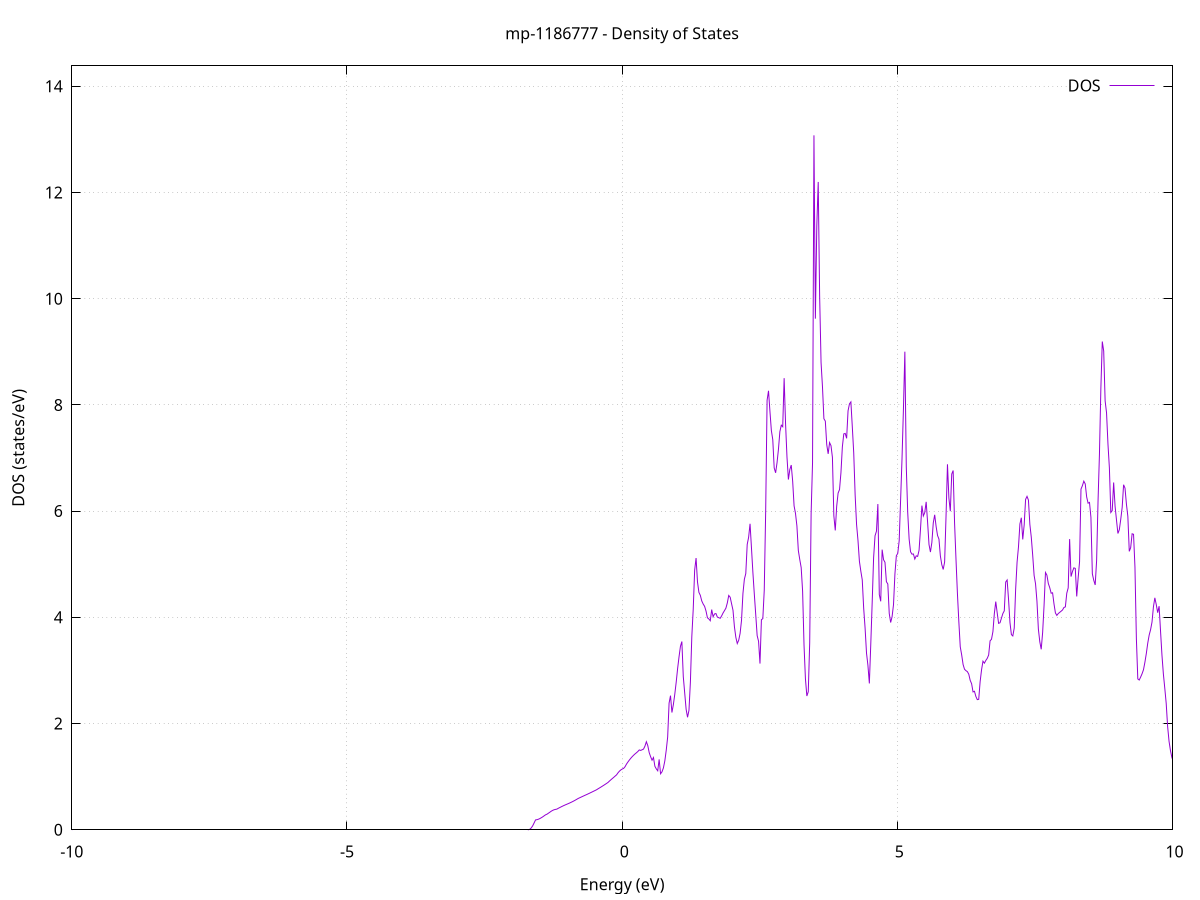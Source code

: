 set title 'mp-1186777 - Density of States'
set xlabel 'Energy (eV)'
set ylabel 'DOS (states/eV)'
set grid
set xrange [-10:10]
set yrange [0:14.383]
set xzeroaxis lt -1
set terminal png size 800,600
set output 'mp-1186777_dos_gnuplot.png'
plot '-' using 1:2 with lines title 'DOS'
-34.632600 0.000000
-34.606800 0.000000
-34.581000 0.000000
-34.555200 0.000000
-34.529400 0.000000
-34.503600 0.000000
-34.477800 0.000000
-34.452000 0.000000
-34.426200 0.000000
-34.400400 0.000000
-34.374500 0.000000
-34.348700 0.000000
-34.322900 0.000000
-34.297100 0.000000
-34.271300 0.000000
-34.245500 0.000000
-34.219700 0.000000
-34.193900 0.000000
-34.168100 0.000000
-34.142300 0.000000
-34.116500 0.000000
-34.090700 0.000000
-34.064900 0.000000
-34.039000 0.000000
-34.013200 0.000000
-33.987400 0.000000
-33.961600 0.000000
-33.935800 0.000000
-33.910000 0.000000
-33.884200 0.000000
-33.858400 0.000000
-33.832600 0.000000
-33.806800 0.000000
-33.781000 0.000000
-33.755200 0.000000
-33.729400 0.000000
-33.703500 0.000000
-33.677700 0.000000
-33.651900 0.000000
-33.626100 0.000000
-33.600300 0.000000
-33.574500 0.000000
-33.548700 0.000000
-33.522900 0.000000
-33.497100 0.000000
-33.471300 0.000000
-33.445500 0.000000
-33.419700 0.000000
-33.393900 0.000000
-33.368000 0.000000
-33.342200 0.000000
-33.316400 0.000000
-33.290600 0.000000
-33.264800 0.000000
-33.239000 0.000000
-33.213200 0.000000
-33.187400 0.000000
-33.161600 0.000000
-33.135800 0.000000
-33.110000 0.000000
-33.084200 0.000000
-33.058400 0.000000
-33.032500 0.000000
-33.006700 0.000000
-32.980900 0.000000
-32.955100 0.000000
-32.929300 0.000000
-32.903500 0.000000
-32.877700 0.000000
-32.851900 0.000000
-32.826100 0.000000
-32.800300 0.000000
-32.774500 0.000000
-32.748700 0.000000
-32.722900 0.000000
-32.697000 0.000000
-32.671200 0.000000
-32.645400 0.000000
-32.619600 0.000000
-32.593800 0.000000
-32.568000 0.000000
-32.542200 0.000000
-32.516400 0.000000
-32.490600 0.000000
-32.464800 0.000000
-32.439000 0.000000
-32.413200 0.000000
-32.387400 0.000000
-32.361500 0.000000
-32.335700 0.000000
-32.309900 0.000000
-32.284100 0.000000
-32.258300 0.000000
-32.232500 0.000000
-32.206700 0.000000
-32.180900 0.000000
-32.155100 0.000000
-32.129300 0.000000
-32.103500 0.000000
-32.077700 0.000000
-32.051900 0.000000
-32.026000 0.000000
-32.000200 0.000000
-31.974400 0.000000
-31.948600 0.000000
-31.922800 0.000000
-31.897000 0.000000
-31.871200 0.000000
-31.845400 0.000000
-31.819600 0.000000
-31.793800 0.000000
-31.768000 0.000000
-31.742200 0.000000
-31.716400 0.000000
-31.690500 0.000000
-31.664700 0.000000
-31.638900 0.000000
-31.613100 0.000000
-31.587300 0.000000
-31.561500 0.000000
-31.535700 0.000000
-31.509900 0.000000
-31.484100 0.000000
-31.458300 0.000000
-31.432500 0.000000
-31.406700 0.000000
-31.380900 0.000000
-31.355000 0.000000
-31.329200 0.000000
-31.303400 0.000000
-31.277600 0.000000
-31.251800 0.000000
-31.226000 0.000000
-31.200200 0.000000
-31.174400 0.000000
-31.148600 0.000000
-31.122800 0.000000
-31.097000 0.000000
-31.071200 0.000000
-31.045400 0.000000
-31.019500 0.000000
-30.993700 0.000000
-30.967900 0.000000
-30.942100 0.000000
-30.916300 0.000000
-30.890500 0.000000
-30.864700 0.000000
-30.838900 0.000000
-30.813100 0.000000
-30.787300 0.000000
-30.761500 0.000000
-30.735700 0.000000
-30.709900 0.000000
-30.684000 0.000000
-30.658200 0.000000
-30.632400 0.000000
-30.606600 0.000000
-30.580800 0.000000
-30.555000 0.000000
-30.529200 0.000000
-30.503400 0.000000
-30.477600 0.000000
-30.451800 0.000000
-30.426000 0.000000
-30.400200 0.000000
-30.374400 0.000000
-30.348500 0.000000
-30.322700 0.000000
-30.296900 0.000000
-30.271100 0.000000
-30.245300 0.000000
-30.219500 0.000000
-30.193700 0.000000
-30.167900 0.000000
-30.142100 0.000000
-30.116300 0.000000
-30.090500 0.000000
-30.064700 0.000000
-30.038900 0.000000
-30.013000 0.000000
-29.987200 0.000000
-29.961400 0.000000
-29.935600 0.000000
-29.909800 0.000000
-29.884000 0.000000
-29.858200 0.000000
-29.832400 0.000000
-29.806600 0.000000
-29.780800 0.000000
-29.755000 0.000000
-29.729200 0.000000
-29.703400 0.000000
-29.677500 0.000000
-29.651700 0.000000
-29.625900 0.000000
-29.600100 0.000000
-29.574300 0.000000
-29.548500 0.000000
-29.522700 0.000000
-29.496900 0.000000
-29.471100 0.000000
-29.445300 0.000000
-29.419500 0.000000
-29.393700 0.000000
-29.367900 0.000000
-29.342000 0.000000
-29.316200 0.000000
-29.290400 0.000000
-29.264600 0.000000
-29.238800 0.000000
-29.213000 0.000000
-29.187200 0.000000
-29.161400 0.000000
-29.135600 0.000000
-29.109800 0.000000
-29.084000 0.000000
-29.058200 0.000000
-29.032400 0.000000
-29.006500 0.000000
-28.980700 0.000000
-28.954900 0.000000
-28.929100 0.000000
-28.903300 0.000000
-28.877500 0.000000
-28.851700 0.000000
-28.825900 0.000000
-28.800100 0.000000
-28.774300 0.000000
-28.748500 0.000000
-28.722700 0.000000
-28.696900 0.000000
-28.671000 0.000000
-28.645200 0.000000
-28.619400 0.000000
-28.593600 0.000000
-28.567800 0.000000
-28.542000 0.000000
-28.516200 0.000000
-28.490400 0.000000
-28.464600 0.000000
-28.438800 0.000000
-28.413000 0.000000
-28.387200 0.000000
-28.361400 0.000000
-28.335500 0.000000
-28.309700 0.000000
-28.283900 0.000000
-28.258100 0.000000
-28.232300 0.000000
-28.206500 0.000000
-28.180700 0.000000
-28.154900 0.000000
-28.129100 0.000000
-28.103300 0.000000
-28.077500 0.000000
-28.051700 0.000000
-28.025900 0.000000
-28.000000 0.000000
-27.974200 0.000000
-27.948400 0.000000
-27.922600 0.000000
-27.896800 0.000000
-27.871000 0.000000
-27.845200 0.000000
-27.819400 0.000000
-27.793600 0.000000
-27.767800 0.000000
-27.742000 0.000000
-27.716200 0.000000
-27.690400 0.000000
-27.664500 0.000000
-27.638700 0.000000
-27.612900 0.000000
-27.587100 0.000000
-27.561300 0.000000
-27.535500 0.000000
-27.509700 0.000000
-27.483900 0.000000
-27.458100 0.000000
-27.432300 0.000000
-27.406500 0.000000
-27.380700 0.000000
-27.354900 0.000000
-27.329000 0.000000
-27.303200 0.000000
-27.277400 0.000000
-27.251600 0.000000
-27.225800 0.000000
-27.200000 0.000000
-27.174200 0.000000
-27.148400 0.000000
-27.122600 0.000000
-27.096800 0.000000
-27.071000 0.000000
-27.045200 0.000000
-27.019400 0.000000
-26.993500 0.000000
-26.967700 0.000000
-26.941900 0.000000
-26.916100 0.000000
-26.890300 0.000000
-26.864500 0.000000
-26.838700 0.000000
-26.812900 0.000000
-26.787100 0.000000
-26.761300 0.000000
-26.735500 0.000000
-26.709700 0.000000
-26.683900 0.000000
-26.658000 0.000000
-26.632200 0.000000
-26.606400 0.000000
-26.580600 0.000000
-26.554800 0.000000
-26.529000 0.000000
-26.503200 0.000000
-26.477400 0.000000
-26.451600 0.000000
-26.425800 0.000000
-26.400000 0.000000
-26.374200 0.000000
-26.348400 0.000000
-26.322500 0.000000
-26.296700 0.000000
-26.270900 0.000000
-26.245100 0.000000
-26.219300 0.000000
-26.193500 0.000000
-26.167700 0.000000
-26.141900 0.000000
-26.116100 0.000000
-26.090300 0.000000
-26.064500 0.000000
-26.038700 0.000000
-26.012900 0.000000
-25.987000 0.000000
-25.961200 0.000000
-25.935400 0.000000
-25.909600 0.000000
-25.883800 0.000000
-25.858000 0.000000
-25.832200 0.000000
-25.806400 0.000000
-25.780600 0.000000
-25.754800 0.000000
-25.729000 0.000000
-25.703200 0.000000
-25.677400 0.000000
-25.651500 0.000000
-25.625700 0.000000
-25.599900 0.000000
-25.574100 0.000000
-25.548300 0.000000
-25.522500 0.000000
-25.496700 0.000000
-25.470900 0.000000
-25.445100 0.000000
-25.419300 0.000000
-25.393500 0.000000
-25.367700 0.000000
-25.341900 0.000000
-25.316000 0.000000
-25.290200 0.000000
-25.264400 0.000000
-25.238600 0.000000
-25.212800 0.000000
-25.187000 0.000000
-25.161200 0.000000
-25.135400 0.000000
-25.109600 0.000000
-25.083800 0.000000
-25.058000 0.000000
-25.032200 0.000000
-25.006400 0.000000
-24.980500 0.000000
-24.954700 0.000000
-24.928900 0.000000
-24.903100 0.000000
-24.877300 0.000000
-24.851500 0.000000
-24.825700 0.000000
-24.799900 0.000000
-24.774100 0.000000
-24.748300 0.000000
-24.722500 0.000000
-24.696700 0.000000
-24.670900 0.000000
-24.645100 0.000000
-24.619200 0.000000
-24.593400 0.000000
-24.567600 0.000000
-24.541800 0.000000
-24.516000 0.000000
-24.490200 0.000000
-24.464400 0.000000
-24.438600 0.000000
-24.412800 0.000000
-24.387000 0.000000
-24.361200 0.000000
-24.335400 0.000000
-24.309600 0.000000
-24.283700 0.000000
-24.257900 0.000000
-24.232100 0.000000
-24.206300 0.000000
-24.180500 0.000000
-24.154700 0.000000
-24.128900 0.000000
-24.103100 0.000000
-24.077300 0.000000
-24.051500 0.000000
-24.025700 0.000000
-23.999900 0.000000
-23.974100 0.000000
-23.948200 0.000000
-23.922400 0.000000
-23.896600 0.000000
-23.870800 0.000000
-23.845000 0.000000
-23.819200 0.000000
-23.793400 0.000000
-23.767600 0.000000
-23.741800 0.000000
-23.716000 0.000000
-23.690200 0.000000
-23.664400 0.000000
-23.638600 0.000000
-23.612700 0.000000
-23.586900 0.000000
-23.561100 0.000000
-23.535300 0.000000
-23.509500 0.000000
-23.483700 0.000000
-23.457900 0.000000
-23.432100 0.000000
-23.406300 0.000000
-23.380500 0.000000
-23.354700 0.000000
-23.328900 0.000000
-23.303100 0.000000
-23.277200 0.000000
-23.251400 0.000000
-23.225600 0.000000
-23.199800 0.000000
-23.174000 0.000000
-23.148200 0.000000
-23.122400 0.000000
-23.096600 0.000000
-23.070800 0.000000
-23.045000 0.000000
-23.019200 0.000000
-22.993400 0.000000
-22.967600 0.000000
-22.941700 0.000000
-22.915900 0.000000
-22.890100 0.000000
-22.864300 0.000000
-22.838500 0.000000
-22.812700 0.000000
-22.786900 0.000000
-22.761100 0.000000
-22.735300 0.000000
-22.709500 0.000000
-22.683700 0.000000
-22.657900 0.000000
-22.632100 0.000000
-22.606200 0.000000
-22.580400 0.000000
-22.554600 0.000000
-22.528800 0.000000
-22.503000 0.000000
-22.477200 0.000000
-22.451400 0.000000
-22.425600 0.000000
-22.399800 0.000000
-22.374000 0.000000
-22.348200 0.000000
-22.322400 0.000000
-22.296600 0.000000
-22.270700 0.000000
-22.244900 0.000000
-22.219100 0.000000
-22.193300 0.000000
-22.167500 0.000000
-22.141700 0.000000
-22.115900 0.000000
-22.090100 0.000000
-22.064300 0.000000
-22.038500 0.000000
-22.012700 0.000000
-21.986900 0.000000
-21.961100 0.000000
-21.935200 0.000000
-21.909400 0.000000
-21.883600 0.000000
-21.857800 0.000000
-21.832000 0.000000
-21.806200 0.000000
-21.780400 0.000000
-21.754600 0.000000
-21.728800 0.000000
-21.703000 0.000000
-21.677200 0.000000
-21.651400 0.000000
-21.625600 0.000000
-21.599700 0.000000
-21.573900 0.000000
-21.548100 0.000000
-21.522300 0.000000
-21.496500 0.000000
-21.470700 0.000000
-21.444900 0.000000
-21.419100 0.000000
-21.393300 0.000000
-21.367500 0.000000
-21.341700 0.000000
-21.315900 0.000000
-21.290100 0.000000
-21.264200 0.000000
-21.238400 0.000000
-21.212600 0.000000
-21.186800 0.000000
-21.161000 0.000000
-21.135200 0.000000
-21.109400 0.000000
-21.083600 0.000000
-21.057800 0.000000
-21.032000 0.000000
-21.006200 0.000000
-20.980400 0.000000
-20.954600 0.000000
-20.928700 0.000000
-20.902900 0.000000
-20.877100 0.000000
-20.851300 0.000000
-20.825500 0.000000
-20.799700 0.000000
-20.773900 0.000000
-20.748100 0.000000
-20.722300 0.000000
-20.696500 0.000000
-20.670700 0.000000
-20.644900 0.000000
-20.619100 0.000000
-20.593200 0.000000
-20.567400 0.000000
-20.541600 0.000000
-20.515800 0.000000
-20.490000 0.000000
-20.464200 0.000000
-20.438400 0.000000
-20.412600 0.000000
-20.386800 0.000000
-20.361000 0.000000
-20.335200 0.000000
-20.309400 0.000000
-20.283600 0.000000
-20.257700 0.000000
-20.231900 0.000000
-20.206100 0.000000
-20.180300 0.000000
-20.154500 0.000000
-20.128700 0.000000
-20.102900 0.000000
-20.077100 8.026100
-20.051300 17.445600
-20.025500 57.428400
-19.999700 54.408000
-19.973900 58.344900
-19.948100 42.670300
-19.922200 25.715100
-19.896400 41.501400
-19.870600 44.268000
-19.844800 30.773600
-19.819000 46.140200
-19.793200 36.697100
-19.767400 54.448000
-19.741600 39.353200
-19.715800 51.123700
-19.690000 52.751200
-19.664200 13.462900
-19.638400 0.000000
-19.612600 0.000000
-19.586700 0.000000
-19.560900 0.000000
-19.535100 0.000000
-19.509300 0.000000
-19.483500 0.000000
-19.457700 0.000000
-19.431900 0.000000
-19.406100 0.000000
-19.380300 0.000000
-19.354500 0.000000
-19.328700 0.000000
-19.302900 0.000000
-19.277100 0.000000
-19.251200 0.000000
-19.225400 0.000000
-19.199600 0.000000
-19.173800 0.000000
-19.148000 0.000000
-19.122200 0.000000
-19.096400 0.000000
-19.070600 0.000000
-19.044800 0.000000
-19.019000 0.000000
-18.993200 0.000000
-18.967400 0.000000
-18.941600 0.000000
-18.915700 0.000000
-18.889900 0.000000
-18.864100 0.000000
-18.838300 0.000000
-18.812500 0.000000
-18.786700 0.000000
-18.760900 0.000000
-18.735100 0.000000
-18.709300 0.000000
-18.683500 0.000000
-18.657700 0.000000
-18.631900 0.000000
-18.606100 0.000000
-18.580200 0.000000
-18.554400 0.000000
-18.528600 0.000000
-18.502800 0.000000
-18.477000 0.000000
-18.451200 0.000000
-18.425400 0.000000
-18.399600 0.000000
-18.373800 0.000000
-18.348000 0.000000
-18.322200 0.000000
-18.296400 0.000000
-18.270600 0.000000
-18.244700 0.000000
-18.218900 0.000000
-18.193100 0.000000
-18.167300 0.000000
-18.141500 0.000000
-18.115700 0.000000
-18.089900 0.000000
-18.064100 0.000000
-18.038300 0.000000
-18.012500 0.000000
-17.986700 0.000000
-17.960900 0.000000
-17.935100 0.000000
-17.909200 0.000000
-17.883400 0.000000
-17.857600 0.000000
-17.831800 0.000000
-17.806000 0.000000
-17.780200 0.000000
-17.754400 0.000000
-17.728600 0.000000
-17.702800 0.000000
-17.677000 0.000000
-17.651200 0.000000
-17.625400 0.000000
-17.599600 0.000000
-17.573700 0.000000
-17.547900 0.000000
-17.522100 0.000000
-17.496300 0.000000
-17.470500 0.000000
-17.444700 0.000000
-17.418900 0.000000
-17.393100 0.000000
-17.367300 0.000000
-17.341500 0.000000
-17.315700 0.000000
-17.289900 0.000000
-17.264100 0.000000
-17.238200 0.000000
-17.212400 0.000000
-17.186600 0.000000
-17.160800 0.000000
-17.135000 0.000000
-17.109200 0.000000
-17.083400 0.000000
-17.057600 0.000000
-17.031800 0.000000
-17.006000 0.000000
-16.980200 0.000000
-16.954400 0.000000
-16.928600 0.000000
-16.902700 0.000000
-16.876900 0.000000
-16.851100 0.000000
-16.825300 0.000000
-16.799500 0.000000
-16.773700 0.000000
-16.747900 0.000000
-16.722100 0.000000
-16.696300 0.000000
-16.670500 0.000000
-16.644700 0.000000
-16.618900 0.000000
-16.593100 0.000000
-16.567200 0.000000
-16.541400 0.000000
-16.515600 0.000000
-16.489800 0.000000
-16.464000 0.000000
-16.438200 0.000000
-16.412400 0.000000
-16.386600 0.000000
-16.360800 0.000000
-16.335000 0.000000
-16.309200 0.000000
-16.283400 0.000000
-16.257600 0.000000
-16.231700 0.000000
-16.205900 0.000000
-16.180100 0.000000
-16.154300 0.000000
-16.128500 0.000000
-16.102700 0.000000
-16.076900 0.000000
-16.051100 0.000000
-16.025300 0.000000
-15.999500 0.000000
-15.973700 0.000000
-15.947900 0.000000
-15.922100 0.000000
-15.896200 0.000000
-15.870400 0.000000
-15.844600 0.000000
-15.818800 0.000000
-15.793000 0.000000
-15.767200 0.000000
-15.741400 0.000000
-15.715600 0.000000
-15.689800 0.000000
-15.664000 0.000000
-15.638200 0.000000
-15.612400 0.000000
-15.586600 0.000000
-15.560700 0.000000
-15.534900 0.000000
-15.509100 0.000000
-15.483300 0.000000
-15.457500 0.000000
-15.431700 0.000000
-15.405900 0.000000
-15.380100 0.000000
-15.354300 0.000000
-15.328500 0.000000
-15.302700 0.000000
-15.276900 0.000000
-15.251100 0.000000
-15.225200 0.000000
-15.199400 0.000000
-15.173600 0.000000
-15.147800 0.000000
-15.122000 0.000000
-15.096200 0.000000
-15.070400 0.000000
-15.044600 0.000000
-15.018800 0.000000
-14.993000 0.000000
-14.967200 0.000000
-14.941400 0.000000
-14.915600 0.000000
-14.889700 0.000000
-14.863900 0.000000
-14.838100 0.000000
-14.812300 0.000000
-14.786500 0.000000
-14.760700 0.000000
-14.734900 0.000000
-14.709100 0.000000
-14.683300 0.000000
-14.657500 0.000000
-14.631700 0.000000
-14.605900 0.000000
-14.580100 0.000000
-14.554200 0.000000
-14.528400 0.000000
-14.502600 0.000000
-14.476800 0.000000
-14.451000 189.300500
-14.425200 0.000000
-14.399400 0.000000
-14.373600 0.000000
-14.347800 0.000000
-14.322000 0.000000
-14.296200 0.000000
-14.270400 0.000000
-14.244600 0.000000
-14.218700 0.000000
-14.192900 0.000000
-14.167100 0.000000
-14.141300 0.000000
-14.115500 0.000000
-14.089700 0.000000
-14.063900 0.000000
-14.038100 0.000000
-14.012300 0.000000
-13.986500 0.000000
-13.960700 0.000000
-13.934900 0.000000
-13.909100 0.000000
-13.883200 0.000000
-13.857400 0.000000
-13.831600 0.000000
-13.805800 0.000000
-13.780000 0.000000
-13.754200 0.000000
-13.728400 0.000000
-13.702600 0.000000
-13.676800 0.000000
-13.651000 0.000000
-13.625200 0.000000
-13.599400 0.000000
-13.573600 0.000000
-13.547700 0.000000
-13.521900 0.000000
-13.496100 0.000000
-13.470300 0.000000
-13.444500 0.000000
-13.418700 0.000000
-13.392900 0.000000
-13.367100 0.000000
-13.341300 0.000000
-13.315500 0.000000
-13.289700 0.000000
-13.263900 0.000000
-13.238100 0.000000
-13.212200 0.000000
-13.186400 0.000000
-13.160600 0.000000
-13.134800 0.000000
-13.109000 0.000000
-13.083200 0.000000
-13.057400 0.000000
-13.031600 0.000000
-13.005800 0.000000
-12.980000 0.000000
-12.954200 0.000000
-12.928400 0.000000
-12.902600 0.000000
-12.876700 0.000000
-12.850900 0.000000
-12.825100 0.000000
-12.799300 0.000000
-12.773500 0.000000
-12.747700 0.000000
-12.721900 0.000000
-12.696100 0.000000
-12.670300 0.000000
-12.644500 0.000000
-12.618700 0.000000
-12.592900 0.000000
-12.567100 0.000000
-12.541200 0.000000
-12.515400 0.000000
-12.489600 0.000000
-12.463800 0.000000
-12.438000 0.000000
-12.412200 0.000000
-12.386400 0.000000
-12.360600 0.000000
-12.334800 0.000000
-12.309000 0.000000
-12.283200 0.000000
-12.257400 0.000000
-12.231600 0.000000
-12.205700 0.000000
-12.179900 0.000000
-12.154100 0.000000
-12.128300 0.000000
-12.102500 0.000000
-12.076700 0.000000
-12.050900 0.000000
-12.025100 0.000000
-11.999300 0.000000
-11.973500 0.000000
-11.947700 0.000000
-11.921900 0.000000
-11.896100 0.000000
-11.870200 0.000000
-11.844400 0.000000
-11.818600 0.000000
-11.792800 0.000000
-11.767000 0.000000
-11.741200 0.000000
-11.715400 0.000000
-11.689600 0.000000
-11.663800 0.000000
-11.638000 0.000000
-11.612200 0.000000
-11.586400 0.000000
-11.560600 0.000000
-11.534700 0.000000
-11.508900 0.000000
-11.483100 0.000000
-11.457300 0.000000
-11.431500 0.000000
-11.405700 0.000000
-11.379900 0.000000
-11.354100 0.000000
-11.328300 0.000000
-11.302500 0.000000
-11.276700 0.000000
-11.250900 0.000000
-11.225100 0.000000
-11.199200 0.000000
-11.173400 0.000000
-11.147600 0.000000
-11.121800 0.000000
-11.096000 0.000000
-11.070200 0.000000
-11.044400 0.000000
-11.018600 0.000000
-10.992800 0.000000
-10.967000 0.000000
-10.941200 0.000000
-10.915400 0.000000
-10.889600 0.000000
-10.863700 0.000000
-10.837900 0.000000
-10.812100 0.000000
-10.786300 0.000000
-10.760500 0.000000
-10.734700 0.000000
-10.708900 0.000000
-10.683100 0.000000
-10.657300 0.000000
-10.631500 0.000000
-10.605700 0.000000
-10.579900 0.000000
-10.554100 0.000000
-10.528200 0.000000
-10.502400 0.000000
-10.476600 0.000000
-10.450800 0.000000
-10.425000 0.000000
-10.399200 0.000000
-10.373400 0.000000
-10.347600 0.000000
-10.321800 0.000000
-10.296000 0.000000
-10.270200 0.000000
-10.244400 0.000000
-10.218600 0.000000
-10.192700 0.000000
-10.166900 0.000000
-10.141100 0.000000
-10.115300 0.000000
-10.089500 0.000000
-10.063700 0.000000
-10.037900 0.000000
-10.012100 0.000000
-9.986300 0.000000
-9.960500 0.000000
-9.934700 0.000000
-9.908900 0.000000
-9.883100 0.000000
-9.857200 0.000000
-9.831400 0.000000
-9.805600 0.000000
-9.779800 0.000000
-9.754000 0.000000
-9.728200 0.000000
-9.702400 0.000000
-9.676600 0.000000
-9.650800 0.000000
-9.625000 0.000000
-9.599200 0.000000
-9.573400 0.000000
-9.547600 0.000000
-9.521700 0.000000
-9.495900 0.000000
-9.470100 0.000000
-9.444300 0.000000
-9.418500 0.000000
-9.392700 0.000000
-9.366900 0.000000
-9.341100 0.000000
-9.315300 0.000000
-9.289500 0.000000
-9.263700 0.000000
-9.237900 0.000000
-9.212100 0.000000
-9.186200 0.000000
-9.160400 0.000000
-9.134600 0.000000
-9.108800 0.000000
-9.083000 0.000000
-9.057200 0.000000
-9.031400 0.000000
-9.005600 0.000000
-8.979800 0.000000
-8.954000 0.000000
-8.928200 0.000000
-8.902400 0.000000
-8.876600 0.000000
-8.850700 0.000000
-8.824900 0.000000
-8.799100 0.000000
-8.773300 0.000000
-8.747500 0.000000
-8.721700 0.000000
-8.695900 0.000000
-8.670100 0.000000
-8.644300 0.000000
-8.618500 0.000000
-8.592700 0.000000
-8.566900 0.000000
-8.541100 0.000000
-8.515200 0.000000
-8.489400 0.000000
-8.463600 0.000000
-8.437800 0.000000
-8.412000 0.000000
-8.386200 0.000000
-8.360400 0.000000
-8.334600 0.000000
-8.308800 0.000000
-8.283000 0.000000
-8.257200 0.000000
-8.231400 0.000000
-8.205600 0.000000
-8.179700 0.000000
-8.153900 0.000000
-8.128100 0.000000
-8.102300 0.000000
-8.076500 0.000000
-8.050700 0.000000
-8.024900 0.000000
-7.999100 0.000000
-7.973300 0.000000
-7.947500 0.000000
-7.921700 0.000000
-7.895900 0.000000
-7.870100 0.000000
-7.844200 0.000000
-7.818400 0.000000
-7.792600 0.000000
-7.766800 0.000000
-7.741000 0.000000
-7.715200 0.000000
-7.689400 0.000000
-7.663600 0.000000
-7.637800 0.000000
-7.612000 0.000000
-7.586200 0.000000
-7.560400 0.000000
-7.534600 0.000000
-7.508700 0.000000
-7.482900 0.000000
-7.457100 0.000000
-7.431300 0.000000
-7.405500 0.000000
-7.379700 0.000000
-7.353900 0.000000
-7.328100 0.000000
-7.302300 0.000000
-7.276500 0.000000
-7.250700 0.000000
-7.224900 0.000000
-7.199100 0.000000
-7.173200 0.000000
-7.147400 0.000000
-7.121600 0.000000
-7.095800 0.000000
-7.070000 0.000000
-7.044200 0.000000
-7.018400 0.000000
-6.992600 0.000000
-6.966800 0.000000
-6.941000 0.000000
-6.915200 0.000000
-6.889400 0.000000
-6.863600 0.000000
-6.837700 0.000000
-6.811900 0.000000
-6.786100 0.000000
-6.760300 0.000000
-6.734500 0.000000
-6.708700 0.000000
-6.682900 0.000000
-6.657100 0.000000
-6.631300 0.000000
-6.605500 0.000000
-6.579700 0.000000
-6.553900 0.000000
-6.528100 0.000000
-6.502200 0.000000
-6.476400 0.000000
-6.450600 0.000000
-6.424800 0.000000
-6.399000 0.000000
-6.373200 0.000000
-6.347400 0.000000
-6.321600 0.000000
-6.295800 0.000000
-6.270000 0.000000
-6.244200 0.000000
-6.218400 0.000000
-6.192600 0.000000
-6.166700 0.000000
-6.140900 0.000000
-6.115100 0.000000
-6.089300 0.000000
-6.063500 0.000000
-6.037700 0.000000
-6.011900 0.000000
-5.986100 0.000000
-5.960300 0.000000
-5.934500 0.000000
-5.908700 0.000000
-5.882900 0.000000
-5.857100 0.000000
-5.831200 0.000000
-5.805400 0.000000
-5.779600 0.000000
-5.753800 0.000000
-5.728000 0.000000
-5.702200 0.000000
-5.676400 0.000000
-5.650600 0.000000
-5.624800 0.000000
-5.599000 0.000000
-5.573200 0.000000
-5.547400 0.000000
-5.521600 0.000000
-5.495800 0.000000
-5.469900 0.000000
-5.444100 0.000000
-5.418300 0.000000
-5.392500 0.000000
-5.366700 0.000000
-5.340900 0.000000
-5.315100 0.000000
-5.289300 0.000000
-5.263500 0.000000
-5.237700 0.000000
-5.211900 0.000000
-5.186100 0.000000
-5.160300 0.000000
-5.134400 0.000000
-5.108600 0.000000
-5.082800 0.000000
-5.057000 0.000000
-5.031200 0.000000
-5.005400 0.000000
-4.979600 0.000000
-4.953800 0.000000
-4.928000 0.000000
-4.902200 0.000000
-4.876400 0.000000
-4.850600 0.000000
-4.824800 0.000000
-4.798900 0.000000
-4.773100 0.000000
-4.747300 0.000000
-4.721500 0.000000
-4.695700 0.000000
-4.669900 0.000000
-4.644100 0.000000
-4.618300 0.000000
-4.592500 0.000000
-4.566700 0.000000
-4.540900 0.000000
-4.515100 0.000000
-4.489300 0.000000
-4.463400 0.000000
-4.437600 0.000000
-4.411800 0.000000
-4.386000 0.000000
-4.360200 0.000000
-4.334400 0.000000
-4.308600 0.000000
-4.282800 0.000000
-4.257000 0.000000
-4.231200 0.000000
-4.205400 0.000000
-4.179600 0.000000
-4.153800 0.000000
-4.127900 0.000000
-4.102100 0.000000
-4.076300 0.000000
-4.050500 0.000000
-4.024700 0.000000
-3.998900 0.000000
-3.973100 0.000000
-3.947300 0.000000
-3.921500 0.000000
-3.895700 0.000000
-3.869900 0.000000
-3.844100 0.000000
-3.818300 0.000000
-3.792400 0.000000
-3.766600 0.000000
-3.740800 0.000000
-3.715000 0.000000
-3.689200 0.000000
-3.663400 0.000000
-3.637600 0.000000
-3.611800 0.000000
-3.586000 0.000000
-3.560200 0.000000
-3.534400 0.000000
-3.508600 0.000000
-3.482800 0.000000
-3.456900 0.000000
-3.431100 0.000000
-3.405300 0.000000
-3.379500 0.000000
-3.353700 0.000000
-3.327900 0.000000
-3.302100 0.000000
-3.276300 0.000000
-3.250500 0.000000
-3.224700 0.000000
-3.198900 0.000000
-3.173100 0.000000
-3.147300 0.000000
-3.121400 0.000000
-3.095600 0.000000
-3.069800 0.000000
-3.044000 0.000000
-3.018200 0.000000
-2.992400 0.000000
-2.966600 0.000000
-2.940800 0.000000
-2.915000 0.000000
-2.889200 0.000000
-2.863400 0.000000
-2.837600 0.000000
-2.811800 0.000000
-2.785900 0.000000
-2.760100 0.000000
-2.734300 0.000000
-2.708500 0.000000
-2.682700 0.000000
-2.656900 0.000000
-2.631100 0.000000
-2.605300 0.000000
-2.579500 0.000000
-2.553700 0.000000
-2.527900 0.000000
-2.502100 0.000000
-2.476300 0.000000
-2.450400 0.000000
-2.424600 0.000000
-2.398800 0.000000
-2.373000 0.000000
-2.347200 0.000000
-2.321400 0.000000
-2.295600 0.000000
-2.269800 0.000000
-2.244000 0.000000
-2.218200 0.000000
-2.192400 0.000000
-2.166600 0.000000
-2.140800 0.000000
-2.114900 0.000000
-2.089100 0.000000
-2.063300 0.000000
-2.037500 0.000000
-2.011700 0.000000
-1.985900 0.000000
-1.960100 0.000000
-1.934300 0.000000
-1.908500 0.000000
-1.882700 0.000000
-1.856900 0.000000
-1.831100 0.000000
-1.805300 0.000000
-1.779400 0.000000
-1.753600 0.000000
-1.727800 0.000000
-1.702000 0.000300
-1.676200 0.010700
-1.650400 0.036100
-1.624600 0.076500
-1.598800 0.130700
-1.573000 0.186100
-1.547200 0.190400
-1.521400 0.198700
-1.495600 0.211100
-1.469800 0.226000
-1.443900 0.243000
-1.418100 0.261900
-1.392300 0.281200
-1.366500 0.293000
-1.340700 0.311200
-1.314900 0.330000
-1.289100 0.349100
-1.263300 0.364900
-1.237500 0.376500
-1.211700 0.383800
-1.185900 0.388900
-1.160100 0.404700
-1.134300 0.418000
-1.108400 0.431600
-1.082600 0.444800
-1.056800 0.457500
-1.031000 0.469500
-1.005200 0.480800
-0.979400 0.492100
-0.953600 0.504100
-0.927800 0.516700
-0.902000 0.529800
-0.876200 0.543700
-0.850400 0.558400
-0.824600 0.573900
-0.798800 0.589700
-0.772900 0.602100
-0.747100 0.614500
-0.721300 0.627000
-0.695500 0.639300
-0.669700 0.651700
-0.643900 0.663400
-0.618100 0.676000
-0.592300 0.688800
-0.566500 0.701700
-0.540700 0.714700
-0.514900 0.727800
-0.489100 0.741000
-0.463300 0.754200
-0.437400 0.771700
-0.411600 0.787700
-0.385800 0.804000
-0.360000 0.820700
-0.334200 0.837900
-0.308400 0.855400
-0.282600 0.873100
-0.256800 0.891400
-0.231000 0.916900
-0.205200 0.940900
-0.179400 0.963900
-0.153600 0.986600
-0.127800 1.010400
-0.101900 1.033500
-0.076100 1.071400
-0.050300 1.102500
-0.024500 1.126600
0.001300 1.143600
0.027100 1.156200
0.052900 1.187500
0.078700 1.236300
0.104500 1.275400
0.130300 1.312000
0.156100 1.345700
0.181900 1.375700
0.207700 1.403100
0.233600 1.427800
0.259400 1.450000
0.285200 1.473700
0.311000 1.503200
0.336800 1.494200
0.362600 1.506300
0.388400 1.519100
0.414200 1.574900
0.440000 1.657800
0.465800 1.584500
0.491600 1.453000
0.517400 1.375200
0.543200 1.310400
0.569100 1.360800
0.594900 1.195600
0.620700 1.146100
0.646500 1.111100
0.672300 1.325200
0.698100 1.054300
0.723900 1.090400
0.749700 1.164500
0.775500 1.296500
0.801300 1.497900
0.827100 1.745600
0.852900 2.383900
0.878700 2.525500
0.904600 2.207800
0.930400 2.354300
0.956200 2.549400
0.982000 2.776600
1.007800 3.034200
1.033600 3.256000
1.059400 3.454700
1.085200 3.544300
1.111000 2.883400
1.136800 2.575100
1.162600 2.268300
1.188400 2.118200
1.214200 2.249500
1.240100 2.780300
1.265900 3.637200
1.291700 4.156100
1.317500 4.887700
1.343300 5.116000
1.369100 4.666500
1.394900 4.470200
1.420700 4.413800
1.446500 4.309000
1.472300 4.250400
1.498100 4.207600
1.523900 4.118800
1.549700 3.991300
1.575600 3.969300
1.601400 3.936000
1.627200 4.145900
1.653000 4.010700
1.678800 4.064100
1.704600 4.071300
1.730400 4.004500
1.756200 3.992500
1.782000 3.982100
1.807800 4.027800
1.833600 4.081800
1.859400 4.126400
1.885200 4.172400
1.911100 4.271600
1.936900 4.412100
1.962700 4.379200
1.988500 4.255400
2.014300 4.132500
2.040100 3.821900
2.065900 3.624100
2.091700 3.507000
2.117500 3.567400
2.143300 3.697600
2.169100 3.944300
2.194900 4.449800
2.220700 4.716100
2.246600 4.824800
2.272400 5.372200
2.298200 5.507700
2.324000 5.762000
2.349800 5.306600
2.375600 4.845000
2.401400 4.438800
2.427200 4.053100
2.453000 3.656600
2.478800 3.548500
2.504600 3.129100
2.530400 3.954500
2.556200 3.975700
2.582100 4.510000
2.607900 5.995600
2.633700 8.086700
2.659500 8.265200
2.685300 7.880800
2.711100 7.518100
2.736900 7.345300
2.762700 6.812400
2.788500 6.721000
2.814300 6.911100
2.840100 7.165000
2.865900 7.496600
2.891700 7.617700
2.917600 7.588600
2.943400 8.502900
2.969200 7.647300
2.995000 7.018900
3.020800 6.594700
3.046600 6.782600
3.072400 6.867200
3.098200 6.565800
3.124000 6.099500
3.149800 5.955200
3.175600 5.720100
3.201400 5.258500
3.227200 5.089900
3.253100 4.936600
3.278900 4.493500
3.304700 3.479600
3.330500 2.840500
3.356300 2.518400
3.382100 2.599900
3.407900 3.520000
3.433700 5.951800
3.459500 6.909600
3.485300 13.075000
3.511100 9.623200
3.536900 11.367200
3.562700 12.198100
3.588600 10.048700
3.614400 8.797700
3.640200 8.338300
3.666000 7.739400
3.691800 7.694200
3.717600 7.251700
3.743400 7.077500
3.769200 7.290600
3.795000 7.231600
3.820800 7.011500
3.846600 5.913600
3.872400 5.636300
3.898200 6.090600
3.924100 6.340000
3.949900 6.405700
3.975700 6.724300
4.001500 7.211600
4.027300 7.454300
4.053100 7.462300
4.078900 7.370200
4.104700 7.888300
4.130500 8.019800
4.156300 8.056300
4.182100 7.586900
4.207900 7.095700
4.233700 6.300900
4.259600 5.747300
4.285400 5.446200
4.311200 5.054600
4.337000 4.869300
4.362800 4.705200
4.388600 4.172200
4.414400 3.797400
4.440200 3.326100
4.466000 3.095100
4.491800 2.755600
4.517600 3.493500
4.543400 4.285700
4.569200 5.124300
4.595100 5.535600
4.620900 5.621300
4.646700 6.132900
4.672500 4.427800
4.698300 4.301200
4.724100 5.274500
4.749900 5.084700
4.775700 5.036200
4.801500 4.670800
4.827300 4.627300
4.853100 4.074000
4.878900 3.902500
4.904700 4.011900
4.930600 4.236900
4.956400 4.817600
4.982200 5.158900
5.008000 5.205200
5.033800 5.441300
5.059600 6.207200
5.085400 6.992600
5.111200 7.927100
5.137000 9.002000
5.162800 6.838400
5.188600 5.978400
5.214400 5.475000
5.240200 5.234900
5.266100 5.189200
5.291900 5.193200
5.317700 5.097800
5.343500 5.157900
5.369300 5.147500
5.395100 5.263200
5.420900 5.659400
5.446700 6.103400
5.472500 5.908700
5.498300 5.971900
5.524100 6.174200
5.549900 5.793000
5.575700 5.370600
5.601600 5.229500
5.627400 5.408300
5.653200 5.777200
5.679000 5.930800
5.704800 5.710700
5.730600 5.541700
5.756400 5.473000
5.782200 5.156800
5.808000 4.991300
5.833800 4.901400
5.859600 5.042300
5.885400 5.914400
5.911200 6.881400
5.937100 6.245600
5.962900 5.998700
5.988700 6.698100
6.014500 6.764400
6.040300 5.774200
6.066100 5.094000
6.091900 4.452700
6.117700 3.919500
6.143500 3.445500
6.169300 3.293100
6.195100 3.112000
6.220900 3.022800
6.246700 2.996300
6.272600 2.977700
6.298400 2.929000
6.324200 2.812900
6.350000 2.750300
6.375800 2.595300
6.401600 2.607500
6.427400 2.509400
6.453200 2.450200
6.479000 2.455800
6.504800 2.789800
6.530600 3.012800
6.556400 3.174400
6.582200 3.137000
6.608100 3.188100
6.633900 3.227500
6.659700 3.291200
6.685500 3.557700
6.711300 3.586900
6.737100 3.731400
6.762900 4.071000
6.788700 4.295900
6.814500 4.085300
6.840300 3.886400
6.866100 3.898000
6.891900 3.985000
6.917700 4.071000
6.943600 4.122600
6.969400 4.664600
6.995200 4.703200
7.021000 4.336300
7.046800 3.903300
7.072600 3.674000
7.098400 3.649300
7.124200 3.797500
7.150000 4.530400
7.175800 5.036900
7.201600 5.327900
7.227400 5.758100
7.253200 5.875000
7.279100 5.466900
7.304900 5.738600
7.330700 6.220600
7.356500 6.277600
7.382300 6.207300
7.408100 5.750800
7.433900 5.510900
7.459700 5.170300
7.485500 4.789300
7.511300 4.632100
7.537100 4.302900
7.562900 3.778600
7.588700 3.540600
7.614600 3.398000
7.640400 3.715700
7.666200 4.221300
7.692000 4.843900
7.717800 4.794700
7.743600 4.637200
7.769400 4.558500
7.795200 4.454100
7.821000 4.461700
7.846800 4.251900
7.872600 4.082600
7.898400 4.036400
7.924200 4.071300
7.950100 4.093300
7.975900 4.115100
8.001700 4.138200
8.027500 4.185600
8.053300 4.196600
8.079100 4.454900
8.104900 4.554600
8.130700 5.473500
8.156500 4.767700
8.182300 4.861100
8.208100 4.932300
8.233900 4.920900
8.259700 4.393500
8.285600 4.740400
8.311400 5.046500
8.337200 6.413700
8.363000 6.479000
8.388800 6.563900
8.414600 6.511300
8.440400 6.266500
8.466200 6.149400
8.492000 6.163100
8.517800 5.883300
8.543600 4.820000
8.569400 4.696400
8.595200 4.609600
8.621100 5.066200
8.646900 6.179300
8.672700 7.072400
8.698500 8.311200
8.724300 9.192900
8.750100 9.013900
8.775900 8.076200
8.801700 7.848500
8.827500 7.261200
8.853300 6.813500
8.879100 5.974000
8.904900 6.009600
8.930700 6.538800
8.956600 6.091800
8.982400 5.830900
9.008200 5.578800
9.034000 5.650300
9.059800 5.846700
9.085600 6.069500
9.111400 6.496500
9.137200 6.432500
9.163000 6.130000
9.188800 5.900100
9.214600 5.242000
9.240400 5.313600
9.266200 5.573200
9.292100 5.563500
9.317900 4.946100
9.343700 3.600300
9.369500 2.840400
9.395300 2.819300
9.421100 2.875400
9.446900 2.937400
9.472700 3.012900
9.498500 3.153400
9.524300 3.318500
9.550100 3.512100
9.575900 3.664800
9.601700 3.767000
9.627600 3.909900
9.653400 4.196800
9.679200 4.366900
9.705000 4.240100
9.730800 4.087300
9.756600 4.210300
9.782400 3.745300
9.808200 3.291900
9.834000 2.936300
9.859800 2.664400
9.885600 2.380600
9.911400 1.944300
9.937200 1.666700
9.963100 1.490100
9.988900 1.361500
10.014700 1.284500
10.040500 1.293300
10.066300 1.337500
10.092100 1.400600
10.117900 1.458400
10.143700 1.497300
10.169500 1.561000
10.195300 1.770800
10.221100 2.520400
10.246900 2.776600
10.272700 2.938400
10.298600 3.045900
10.324400 3.165300
10.350200 3.279400
10.376000 3.401900
10.401800 3.533500
10.427600 3.701100
10.453400 3.843500
10.479200 3.868300
10.505000 4.012600
10.530800 4.180900
10.556600 4.381100
10.582400 4.587700
10.608200 4.737800
10.634100 4.529400
10.659900 4.436700
10.685700 4.488800
10.711500 4.573000
10.737300 4.610300
10.763100 4.418600
10.788900 4.410800
10.814700 4.314800
10.840500 4.314200
10.866300 6.907500
10.892100 4.794500
10.917900 3.832300
10.943700 3.654800
10.969600 3.434000
10.995400 3.291000
11.021200 3.377700
11.047000 3.711100
11.072800 3.733000
11.098600 3.982700
11.124400 4.104100
11.150200 4.063500
11.176000 3.985000
11.201800 3.566000
11.227600 3.455000
11.253400 3.444900
11.279200 3.432300
11.305100 3.464500
11.330900 3.567800
11.356700 3.464000
11.382500 3.491500
11.408300 3.496200
11.434100 4.062700
11.459900 3.527300
11.485700 3.211900
11.511500 3.008200
11.537300 2.888400
11.563100 2.829000
11.588900 2.807300
11.614700 2.711900
11.640600 2.649000
11.666400 2.630700
11.692200 2.642000
11.718000 2.597000
11.743800 2.612200
11.769600 2.633100
11.795400 2.659100
11.821200 2.699900
11.847000 2.750300
11.872800 2.890000
11.898600 3.039200
11.924400 3.028400
11.950200 3.259100
11.976100 3.556900
12.001900 3.707000
12.027700 3.747400
12.053500 3.695000
12.079300 3.668300
12.105100 3.683400
12.130900 3.607700
12.156700 3.551300
12.182500 3.657100
12.208300 3.766100
12.234100 3.875000
12.259900 4.017800
12.285700 4.238800
12.311600 4.495600
12.337400 4.779900
12.363200 5.083800
12.389000 5.407800
12.414800 5.913600
12.440600 6.550800
12.466400 7.289300
12.492200 8.393500
12.518000 10.461100
12.543800 18.240500
12.569600 47.392800
12.595400 39.663400
12.621200 11.873600
12.647100 8.604300
12.672900 6.487300
12.698700 5.071600
12.724500 4.323300
12.750300 4.054200
12.776100 3.964600
12.801900 3.962000
12.827700 3.979900
12.853500 4.053200
12.879300 4.153900
12.905100 4.231000
12.930900 4.289600
12.956700 4.416400
12.982600 4.484300
13.008400 4.166300
13.034200 4.142400
13.060000 4.162100
13.085800 4.185300
13.111600 4.264000
13.137400 4.324400
13.163200 4.395700
13.189000 4.414600
13.214800 4.457700
13.240600 4.564300
13.266400 4.909800
13.292200 5.377600
13.318100 5.809300
13.343900 6.074100
13.369700 6.135500
13.395500 6.103600
13.421300 5.966000
13.447100 5.888700
13.472900 5.691000
13.498700 5.523500
13.524500 5.438700
13.550300 5.331000
13.576100 5.354900
13.601900 5.175300
13.627700 4.931800
13.653600 4.679200
13.679400 4.570800
13.705200 4.621700
13.731000 4.561100
13.756800 4.460200
13.782600 4.558700
13.808400 4.563100
13.834200 4.327100
13.860000 4.149300
13.885800 3.704100
13.911600 3.283600
13.937400 3.294200
13.963200 4.171900
13.989000 4.325300
14.014900 4.221200
14.040700 3.921500
14.066500 3.770000
14.092300 3.527400
14.118100 3.067800
14.143900 2.726500
14.169700 2.420200
14.195500 2.148500
14.221300 1.917400
14.247100 1.704100
14.272900 1.502900
14.298700 1.220100
14.324500 1.054900
14.350400 0.954400
14.376200 0.885700
14.402000 0.795200
14.427800 0.676000
14.453600 0.557000
14.479400 0.431300
14.505200 0.388600
14.531000 0.253400
14.556800 0.153900
14.582600 0.090000
14.608400 0.046200
14.634200 0.001500
14.660000 0.000000
14.685900 0.000000
14.711700 0.000000
14.737500 0.000000
14.763300 0.000000
14.789100 0.000000
14.814900 0.000000
14.840700 0.000000
14.866500 0.000000
14.892300 0.000000
14.918100 0.000000
14.943900 0.000000
14.969700 0.000000
14.995500 0.000000
15.021400 0.000000
15.047200 0.000000
15.073000 0.000000
15.098800 0.000000
15.124600 0.000000
15.150400 0.000000
15.176200 0.000000
15.202000 0.000000
15.227800 0.000000
15.253600 0.000000
15.279400 0.000000
15.305200 0.000000
15.331000 0.000000
15.356900 0.000000
15.382700 0.000000
15.408500 0.000000
15.434300 0.000000
15.460100 0.000000
15.485900 0.000000
15.511700 0.000000
15.537500 0.000000
15.563300 0.000000
15.589100 0.000000
15.614900 0.000000
15.640700 0.000000
15.666500 0.000000
15.692400 0.000000
15.718200 0.000000
15.744000 0.000000
15.769800 0.000000
15.795600 0.000000
15.821400 0.000000
15.847200 0.000000
15.873000 0.000000
15.898800 0.000000
15.924600 0.000000
15.950400 0.000000
15.976200 0.000000
16.002000 0.000000
16.027900 0.000000
16.053700 0.000000
16.079500 0.000000
16.105300 0.000000
16.131100 0.000000
16.156900 0.000000
16.182700 0.000000
16.208500 0.000000
16.234300 0.000000
16.260100 0.000000
16.285900 0.000000
16.311700 0.000000
16.337500 0.000000
16.363400 0.000000
16.389200 0.000000
16.415000 0.000000
16.440800 0.000000
16.466600 0.000000
16.492400 0.000000
16.518200 0.000000
16.544000 0.000000
16.569800 0.000000
16.595600 0.000000
16.621400 0.000000
16.647200 0.000000
16.673000 0.000000
16.698900 0.000000
16.724700 0.000000
16.750500 0.000000
16.776300 0.000000
16.802100 0.000000
16.827900 0.000000
16.853700 0.000000
16.879500 0.000000
16.905300 0.000000
16.931100 0.000000
16.956900 0.000000
16.982700 0.000000
e
